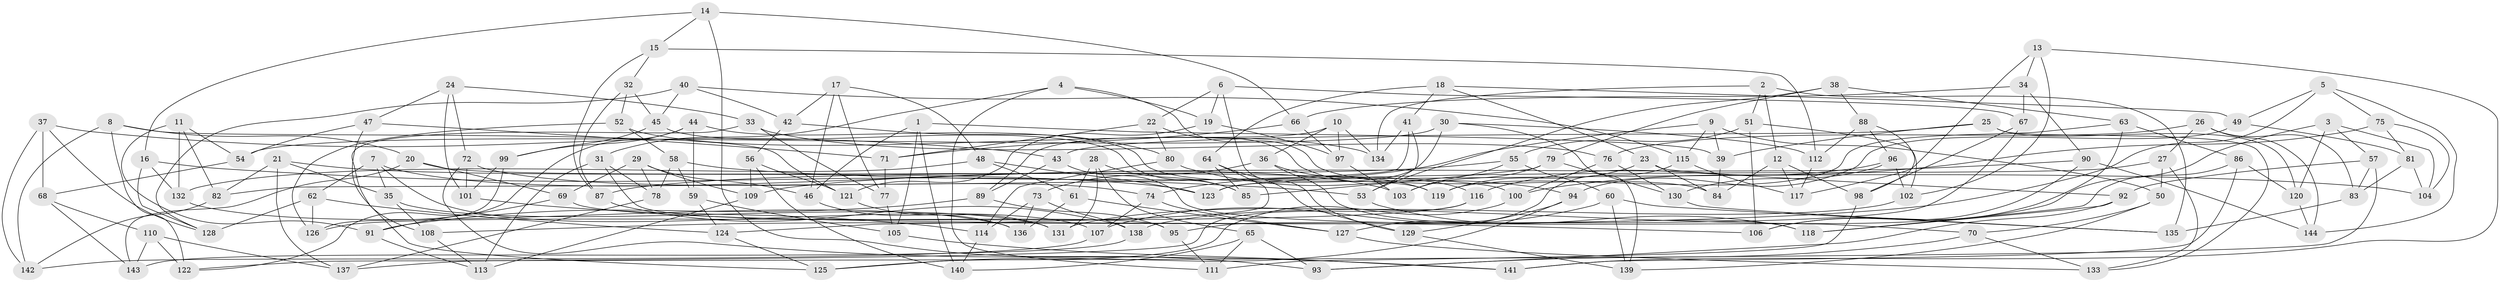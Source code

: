 // coarse degree distribution, {7: 0.08620689655172414, 4: 0.43103448275862066, 8: 0.10344827586206896, 10: 0.08620689655172414, 9: 0.05172413793103448, 6: 0.1206896551724138, 11: 0.034482758620689655, 3: 0.034482758620689655, 12: 0.017241379310344827, 5: 0.034482758620689655}
// Generated by graph-tools (version 1.1) at 2025/53/03/04/25 22:53:35]
// undirected, 144 vertices, 288 edges
graph export_dot {
  node [color=gray90,style=filled];
  1;
  2;
  3;
  4;
  5;
  6;
  7;
  8;
  9;
  10;
  11;
  12;
  13;
  14;
  15;
  16;
  17;
  18;
  19;
  20;
  21;
  22;
  23;
  24;
  25;
  26;
  27;
  28;
  29;
  30;
  31;
  32;
  33;
  34;
  35;
  36;
  37;
  38;
  39;
  40;
  41;
  42;
  43;
  44;
  45;
  46;
  47;
  48;
  49;
  50;
  51;
  52;
  53;
  54;
  55;
  56;
  57;
  58;
  59;
  60;
  61;
  62;
  63;
  64;
  65;
  66;
  67;
  68;
  69;
  70;
  71;
  72;
  73;
  74;
  75;
  76;
  77;
  78;
  79;
  80;
  81;
  82;
  83;
  84;
  85;
  86;
  87;
  88;
  89;
  90;
  91;
  92;
  93;
  94;
  95;
  96;
  97;
  98;
  99;
  100;
  101;
  102;
  103;
  104;
  105;
  106;
  107;
  108;
  109;
  110;
  111;
  112;
  113;
  114;
  115;
  116;
  117;
  118;
  119;
  120;
  121;
  122;
  123;
  124;
  125;
  126;
  127;
  128;
  129;
  130;
  131;
  132;
  133;
  134;
  135;
  136;
  137;
  138;
  139;
  140;
  141;
  142;
  143;
  144;
  1 -- 39;
  1 -- 46;
  1 -- 105;
  1 -- 140;
  2 -- 134;
  2 -- 12;
  2 -- 51;
  2 -- 135;
  3 -- 131;
  3 -- 104;
  3 -- 57;
  3 -- 120;
  4 -- 111;
  4 -- 84;
  4 -- 31;
  4 -- 19;
  5 -- 75;
  5 -- 49;
  5 -- 108;
  5 -- 144;
  6 -- 19;
  6 -- 22;
  6 -- 67;
  6 -- 129;
  7 -- 107;
  7 -- 35;
  7 -- 103;
  7 -- 62;
  8 -- 121;
  8 -- 20;
  8 -- 142;
  8 -- 122;
  9 -- 50;
  9 -- 39;
  9 -- 115;
  9 -- 74;
  10 -- 89;
  10 -- 97;
  10 -- 134;
  10 -- 36;
  11 -- 82;
  11 -- 54;
  11 -- 91;
  11 -- 132;
  12 -- 98;
  12 -- 84;
  12 -- 117;
  13 -- 117;
  13 -- 102;
  13 -- 141;
  13 -- 34;
  14 -- 16;
  14 -- 66;
  14 -- 15;
  14 -- 93;
  15 -- 87;
  15 -- 112;
  15 -- 32;
  16 -- 132;
  16 -- 128;
  16 -- 53;
  17 -- 46;
  17 -- 48;
  17 -- 77;
  17 -- 42;
  18 -- 23;
  18 -- 64;
  18 -- 41;
  18 -- 49;
  19 -- 121;
  19 -- 97;
  20 -- 100;
  20 -- 143;
  20 -- 69;
  21 -- 82;
  21 -- 137;
  21 -- 35;
  21 -- 123;
  22 -- 71;
  22 -- 116;
  22 -- 80;
  23 -- 119;
  23 -- 92;
  23 -- 84;
  24 -- 101;
  24 -- 47;
  24 -- 33;
  24 -- 72;
  25 -- 133;
  25 -- 39;
  25 -- 120;
  25 -- 43;
  26 -- 76;
  26 -- 83;
  26 -- 27;
  26 -- 144;
  27 -- 123;
  27 -- 50;
  27 -- 133;
  28 -- 61;
  28 -- 85;
  28 -- 131;
  28 -- 65;
  29 -- 69;
  29 -- 46;
  29 -- 109;
  29 -- 78;
  30 -- 112;
  30 -- 123;
  30 -- 139;
  30 -- 54;
  31 -- 113;
  31 -- 95;
  31 -- 78;
  32 -- 45;
  32 -- 87;
  32 -- 52;
  33 -- 77;
  33 -- 125;
  33 -- 76;
  34 -- 90;
  34 -- 67;
  34 -- 66;
  35 -- 108;
  35 -- 131;
  36 -- 118;
  36 -- 119;
  36 -- 73;
  37 -- 43;
  37 -- 128;
  37 -- 68;
  37 -- 142;
  38 -- 88;
  38 -- 63;
  38 -- 53;
  38 -- 79;
  39 -- 84;
  40 -- 45;
  40 -- 115;
  40 -- 42;
  40 -- 128;
  41 -- 82;
  41 -- 53;
  41 -- 134;
  42 -- 80;
  42 -- 56;
  43 -- 70;
  43 -- 89;
  44 -- 99;
  44 -- 59;
  44 -- 122;
  44 -- 119;
  45 -- 85;
  45 -- 99;
  46 -- 136;
  47 -- 71;
  47 -- 54;
  47 -- 108;
  48 -- 61;
  48 -- 123;
  48 -- 132;
  49 -- 81;
  49 -- 94;
  50 -- 139;
  50 -- 70;
  51 -- 106;
  51 -- 102;
  51 -- 55;
  52 -- 134;
  52 -- 126;
  52 -- 58;
  53 -- 118;
  54 -- 68;
  55 -- 60;
  55 -- 87;
  55 -- 103;
  56 -- 121;
  56 -- 140;
  56 -- 109;
  57 -- 83;
  57 -- 92;
  57 -- 122;
  58 -- 59;
  58 -- 104;
  58 -- 78;
  59 -- 105;
  59 -- 124;
  60 -- 107;
  60 -- 139;
  60 -- 135;
  61 -- 136;
  61 -- 127;
  62 -- 128;
  62 -- 126;
  62 -- 124;
  63 -- 86;
  63 -- 119;
  63 -- 106;
  64 -- 129;
  64 -- 124;
  64 -- 85;
  65 -- 111;
  65 -- 93;
  65 -- 140;
  66 -- 71;
  66 -- 97;
  67 -- 95;
  67 -- 98;
  68 -- 110;
  68 -- 143;
  69 -- 91;
  69 -- 106;
  70 -- 133;
  70 -- 93;
  71 -- 77;
  72 -- 74;
  72 -- 101;
  72 -- 141;
  73 -- 114;
  73 -- 136;
  73 -- 138;
  74 -- 107;
  74 -- 127;
  75 -- 104;
  75 -- 81;
  75 -- 100;
  76 -- 130;
  76 -- 100;
  77 -- 105;
  78 -- 137;
  79 -- 103;
  79 -- 85;
  79 -- 130;
  80 -- 114;
  80 -- 94;
  81 -- 104;
  81 -- 83;
  82 -- 142;
  83 -- 135;
  86 -- 118;
  86 -- 141;
  86 -- 120;
  87 -- 138;
  88 -- 96;
  88 -- 98;
  88 -- 112;
  89 -- 95;
  89 -- 91;
  90 -- 109;
  90 -- 106;
  90 -- 144;
  91 -- 113;
  92 -- 93;
  92 -- 118;
  94 -- 125;
  94 -- 129;
  95 -- 111;
  96 -- 130;
  96 -- 116;
  96 -- 102;
  97 -- 103;
  98 -- 111;
  99 -- 101;
  99 -- 126;
  100 -- 125;
  101 -- 114;
  102 -- 138;
  105 -- 141;
  107 -- 142;
  108 -- 113;
  109 -- 113;
  110 -- 137;
  110 -- 143;
  110 -- 122;
  112 -- 117;
  114 -- 140;
  115 -- 127;
  115 -- 117;
  116 -- 137;
  116 -- 126;
  120 -- 144;
  121 -- 131;
  124 -- 125;
  127 -- 133;
  129 -- 139;
  130 -- 135;
  132 -- 136;
  138 -- 143;
}
